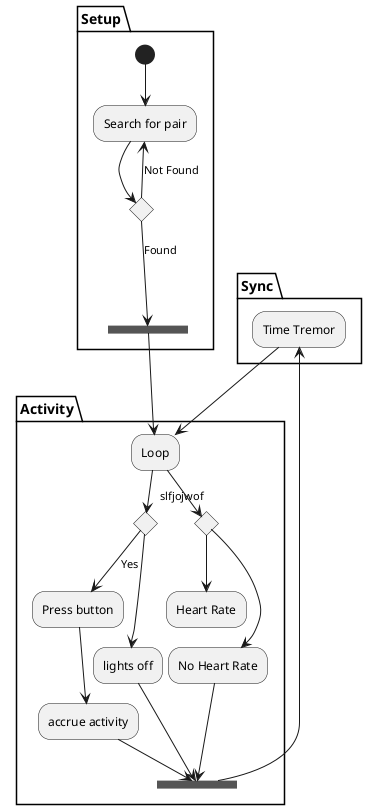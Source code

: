 @startuml

skinparam monochrome true


partition Setup {
(*) --> "Search for pair"
--> if "" then
--> [Found] === A1 ===
else
-->[Not Found] "Search for pair"
endif

}

partition Activity {
=== A1 === --> Loop

If "slfjojwof"
-->[Yes] "Press button"
--> "accrue activity"
--> === S1 ===
else
--> "lights off"
Endif

--> === S1 ===

Loop if "" then 
--> "Heart Rate"
else
--> "No Heart Rate"
endif
--> === S1 ===



}

partition Sync {
=== S1 === --> "Time Tremor"
--> Loop
}

@enduml
